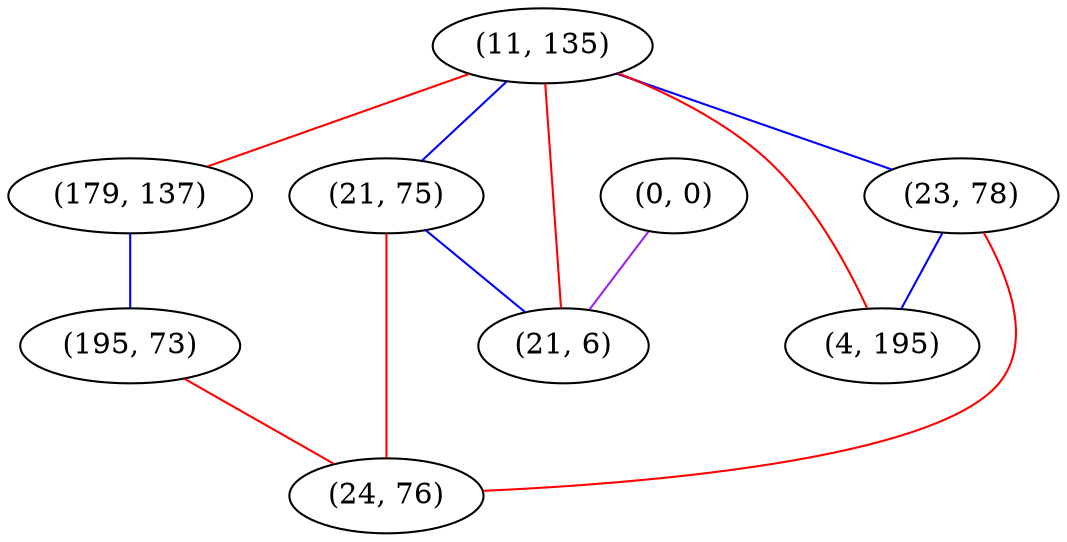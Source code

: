 graph "" {
"(11, 135)";
"(179, 137)";
"(21, 75)";
"(0, 0)";
"(23, 78)";
"(195, 73)";
"(4, 195)";
"(24, 76)";
"(21, 6)";
"(11, 135)" -- "(21, 6)"  [color=red, key=0, weight=1];
"(11, 135)" -- "(23, 78)"  [color=blue, key=0, weight=3];
"(11, 135)" -- "(179, 137)"  [color=red, key=0, weight=1];
"(11, 135)" -- "(4, 195)"  [color=red, key=0, weight=1];
"(11, 135)" -- "(21, 75)"  [color=blue, key=0, weight=3];
"(179, 137)" -- "(195, 73)"  [color=blue, key=0, weight=3];
"(21, 75)" -- "(21, 6)"  [color=blue, key=0, weight=3];
"(21, 75)" -- "(24, 76)"  [color=red, key=0, weight=1];
"(0, 0)" -- "(21, 6)"  [color=purple, key=0, weight=4];
"(23, 78)" -- "(4, 195)"  [color=blue, key=0, weight=3];
"(23, 78)" -- "(24, 76)"  [color=red, key=0, weight=1];
"(195, 73)" -- "(24, 76)"  [color=red, key=0, weight=1];
}
